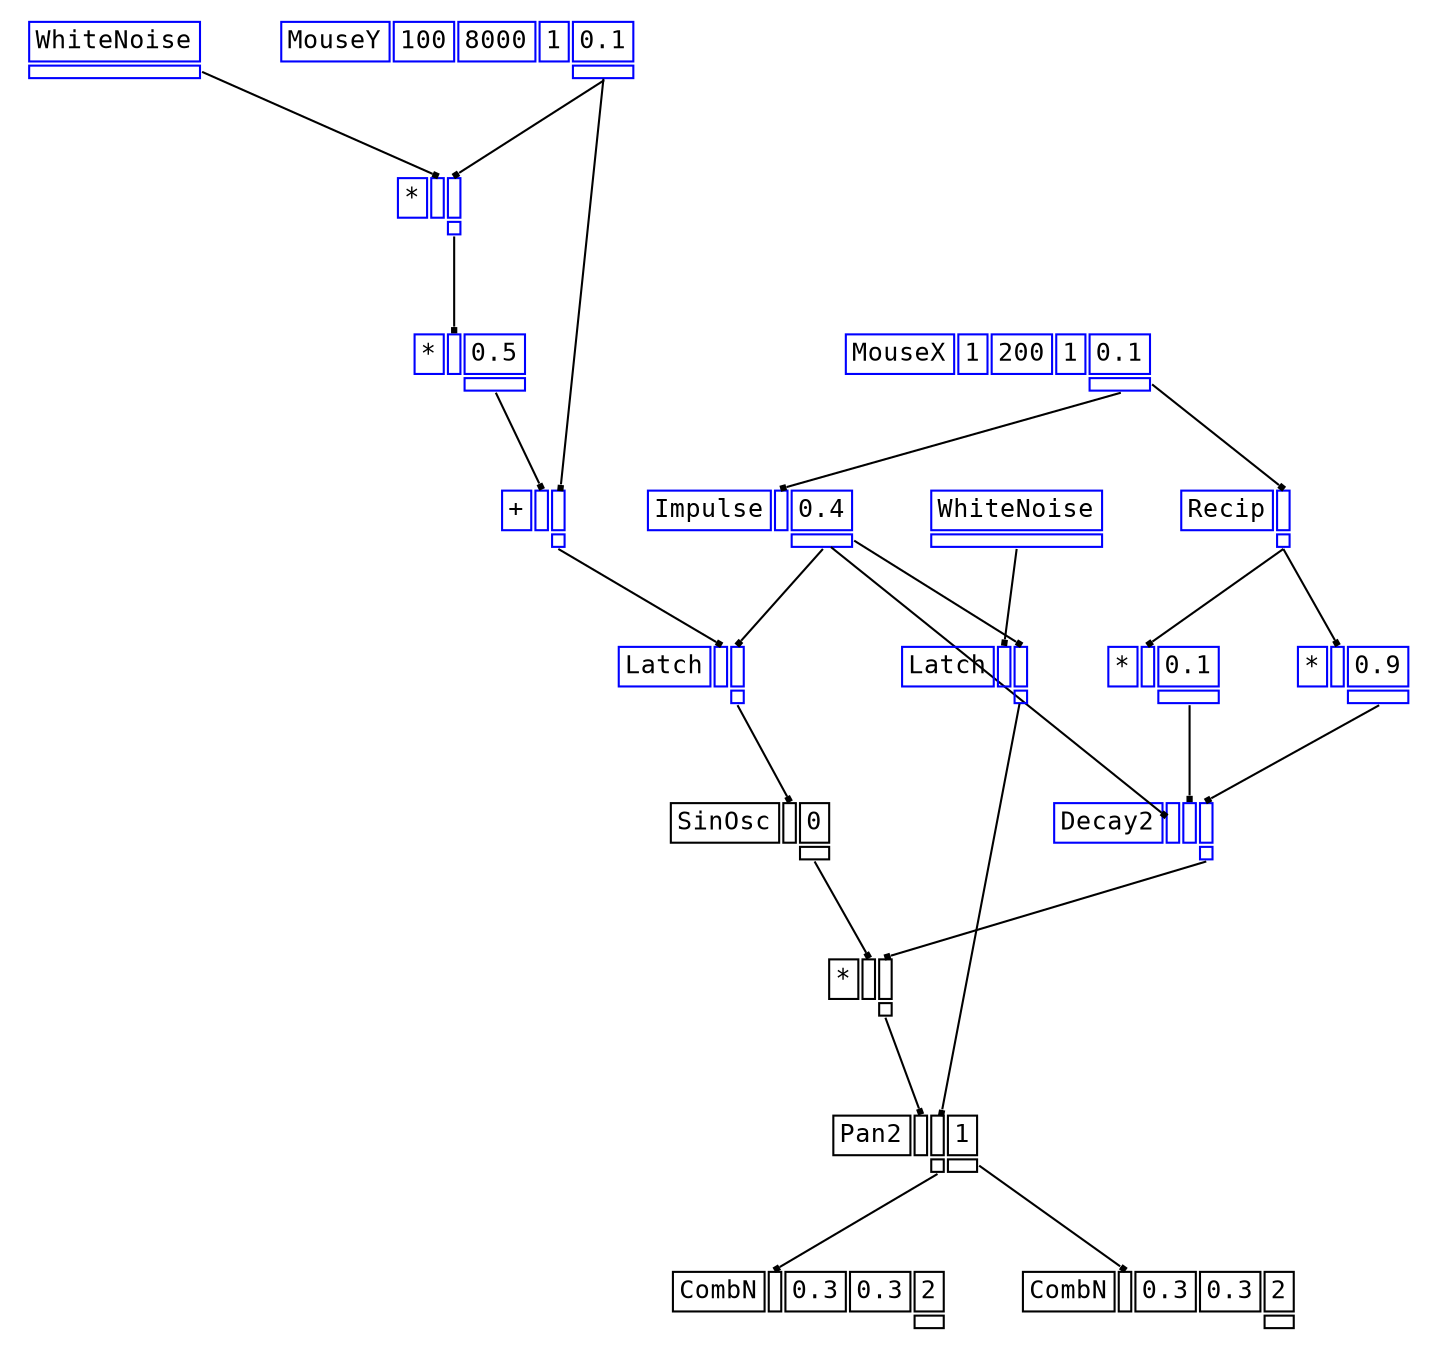 digraph Anonymous {
graph [splines=false];
node [fontsize=12,fontname="Courier"];
edge [arrowhead=box,arrowsize=0.25];
u_0[shape="plaintext",color="blue",label=<<TABLE BORDER="0" CELLBORDER="1"><TR><TD>WhiteNoise</TD></TR><TR><TD PORT="o_0" ID="u_0:o_0"></TD></TR></TABLE>>];
u_5[shape="plaintext",color="blue",label=<<TABLE BORDER="0" CELLBORDER="1"><TR><TD>MouseY</TD><TD ID="u_5:K_0">100</TD><TD ID="u_5:K_1">8000</TD><TD ID="u_5:K_2">1</TD><TD ID="u_5:K_3">0.1</TD></TR><TR><TD BORDER="0"></TD><TD BORDER="0"></TD><TD BORDER="0"></TD><TD BORDER="0"></TD><TD PORT="o_0" ID="u_5:o_0"></TD></TR></TABLE>>];
u_6[shape="plaintext",color="blue",label=<<TABLE BORDER="0" CELLBORDER="1"><TR><TD>*</TD><TD PORT="i_0" ID="u_6:i_0"></TD><TD PORT="i_1" ID="u_6:i_1"></TD></TR><TR><TD BORDER="0"></TD><TD BORDER="0"></TD><TD PORT="o_0" ID="u_6:o_0"></TD></TR></TABLE>>];
u_8[shape="plaintext",color="blue",label=<<TABLE BORDER="0" CELLBORDER="1"><TR><TD>*</TD><TD PORT="i_0" ID="u_8:i_0"></TD><TD ID="u_8:K_1">0.5</TD></TR><TR><TD BORDER="0"></TD><TD BORDER="0"></TD><TD PORT="o_0" ID="u_8:o_0"></TD></TR></TABLE>>];
u_9[shape="plaintext",color="blue",label=<<TABLE BORDER="0" CELLBORDER="1"><TR><TD>+</TD><TD PORT="i_0" ID="u_9:i_0"></TD><TD PORT="i_1" ID="u_9:i_1"></TD></TR><TR><TD BORDER="0"></TD><TD BORDER="0"></TD><TD PORT="o_0" ID="u_9:o_0"></TD></TR></TABLE>>];
u_11[shape="plaintext",color="blue",label=<<TABLE BORDER="0" CELLBORDER="1"><TR><TD>MouseX</TD><TD ID="u_11:K_0">1</TD><TD ID="u_11:K_1">200</TD><TD ID="u_11:K_2">1</TD><TD ID="u_11:K_3">0.1</TD></TR><TR><TD BORDER="0"></TD><TD BORDER="0"></TD><TD BORDER="0"></TD><TD BORDER="0"></TD><TD PORT="o_0" ID="u_11:o_0"></TD></TR></TABLE>>];
u_13[shape="plaintext",color="blue",label=<<TABLE BORDER="0" CELLBORDER="1"><TR><TD>Impulse</TD><TD PORT="i_0" ID="u_13:i_0"></TD><TD ID="u_13:K_1">0.4</TD></TR><TR><TD BORDER="0"></TD><TD BORDER="0"></TD><TD PORT="o_0" ID="u_13:o_0"></TD></TR></TABLE>>];
u_14[shape="plaintext",color="blue",label=<<TABLE BORDER="0" CELLBORDER="1"><TR><TD>Latch</TD><TD PORT="i_0" ID="u_14:i_0"></TD><TD PORT="i_1" ID="u_14:i_1"></TD></TR><TR><TD BORDER="0"></TD><TD BORDER="0"></TD><TD PORT="o_0" ID="u_14:o_0"></TD></TR></TABLE>>];
u_16[shape="plaintext",color="black",label=<<TABLE BORDER="0" CELLBORDER="1"><TR><TD>SinOsc</TD><TD PORT="i_0" ID="u_16:i_0"></TD><TD ID="u_16:K_1">0</TD></TR><TR><TD BORDER="0"></TD><TD BORDER="0"></TD><TD PORT="o_0" ID="u_16:o_0"></TD></TR></TABLE>>];
u_17[shape="plaintext",color="blue",label=<<TABLE BORDER="0" CELLBORDER="1"><TR><TD>Recip</TD><TD PORT="i_0" ID="u_17:i_0"></TD></TR><TR><TD BORDER="0"></TD><TD PORT="o_0" ID="u_17:o_0"></TD></TR></TABLE>>];
u_18[shape="plaintext",color="blue",label=<<TABLE BORDER="0" CELLBORDER="1"><TR><TD>*</TD><TD PORT="i_0" ID="u_18:i_0"></TD><TD ID="u_18:K_1">0.1</TD></TR><TR><TD BORDER="0"></TD><TD BORDER="0"></TD><TD PORT="o_0" ID="u_18:o_0"></TD></TR></TABLE>>];
u_20[shape="plaintext",color="blue",label=<<TABLE BORDER="0" CELLBORDER="1"><TR><TD>*</TD><TD PORT="i_0" ID="u_20:i_0"></TD><TD ID="u_20:K_1">0.9</TD></TR><TR><TD BORDER="0"></TD><TD BORDER="0"></TD><TD PORT="o_0" ID="u_20:o_0"></TD></TR></TABLE>>];
u_21[shape="plaintext",color="blue",label=<<TABLE BORDER="0" CELLBORDER="1"><TR><TD>Decay2</TD><TD PORT="i_0" ID="u_21:i_0"></TD><TD PORT="i_1" ID="u_21:i_1"></TD><TD PORT="i_2" ID="u_21:i_2"></TD></TR><TR><TD BORDER="0"></TD><TD BORDER="0"></TD><TD BORDER="0"></TD><TD PORT="o_0" ID="u_21:o_0"></TD></TR></TABLE>>];
u_22[shape="plaintext",color="black",label=<<TABLE BORDER="0" CELLBORDER="1"><TR><TD>*</TD><TD PORT="i_0" ID="u_22:i_0"></TD><TD PORT="i_1" ID="u_22:i_1"></TD></TR><TR><TD BORDER="0"></TD><TD BORDER="0"></TD><TD PORT="o_0" ID="u_22:o_0"></TD></TR></TABLE>>];
u_23[shape="plaintext",color="blue",label=<<TABLE BORDER="0" CELLBORDER="1"><TR><TD>WhiteNoise</TD></TR><TR><TD PORT="o_0" ID="u_23:o_0"></TD></TR></TABLE>>];
u_24[shape="plaintext",color="blue",label=<<TABLE BORDER="0" CELLBORDER="1"><TR><TD>Latch</TD><TD PORT="i_0" ID="u_24:i_0"></TD><TD PORT="i_1" ID="u_24:i_1"></TD></TR><TR><TD BORDER="0"></TD><TD BORDER="0"></TD><TD PORT="o_0" ID="u_24:o_0"></TD></TR></TABLE>>];
u_25[shape="plaintext",color="black",label=<<TABLE BORDER="0" CELLBORDER="1"><TR><TD>Pan2</TD><TD PORT="i_0" ID="u_25:i_0"></TD><TD PORT="i_1" ID="u_25:i_1"></TD><TD ID="u_25:K_2">1</TD></TR><TR><TD BORDER="0"></TD><TD BORDER="0"></TD><TD PORT="o_0" ID="u_25:o_0"></TD><TD PORT="o_1" ID="u_25:o_1"></TD></TR></TABLE>>];
u_29[shape="plaintext",color="black",label=<<TABLE BORDER="0" CELLBORDER="1"><TR><TD>CombN</TD><TD PORT="i_0" ID="u_29:i_0"></TD><TD ID="u_29:K_1">0.3</TD><TD ID="u_29:K_2">0.3</TD><TD ID="u_29:K_3">2</TD></TR><TR><TD BORDER="0"></TD><TD BORDER="0"></TD><TD BORDER="0"></TD><TD BORDER="0"></TD><TD PORT="o_0" ID="u_29:o_0"></TD></TR></TABLE>>];
u_31[shape="plaintext",color="black",label=<<TABLE BORDER="0" CELLBORDER="1"><TR><TD>CombN</TD><TD PORT="i_0" ID="u_31:i_0"></TD><TD ID="u_31:K_1">0.3</TD><TD ID="u_31:K_2">0.3</TD><TD ID="u_31:K_3">2</TD></TR><TR><TD BORDER="0"></TD><TD BORDER="0"></TD><TD BORDER="0"></TD><TD BORDER="0"></TD><TD PORT="o_0" ID="u_31:o_0"></TD></TR></TABLE>>];
u_0:o_0 -> u_6:i_0;
u_5:o_0 -> u_6:i_1;
u_6:o_0 -> u_8:i_0;
u_8:o_0 -> u_9:i_0;
u_5:o_0 -> u_9:i_1;
u_11:o_0 -> u_13:i_0;
u_9:o_0 -> u_14:i_0;
u_13:o_0 -> u_14:i_1;
u_14:o_0 -> u_16:i_0;
u_11:o_0 -> u_17:i_0;
u_17:o_0 -> u_18:i_0;
u_17:o_0 -> u_20:i_0;
u_13:o_0 -> u_21:i_0;
u_18:o_0 -> u_21:i_1;
u_20:o_0 -> u_21:i_2;
u_16:o_0 -> u_22:i_0;
u_21:o_0 -> u_22:i_1;
u_23:o_0 -> u_24:i_0;
u_13:o_0 -> u_24:i_1;
u_22:o_0 -> u_25:i_0;
u_24:o_0 -> u_25:i_1;
u_25:o_1 -> u_29:i_0;
u_25:o_0 -> u_31:i_0;
}
